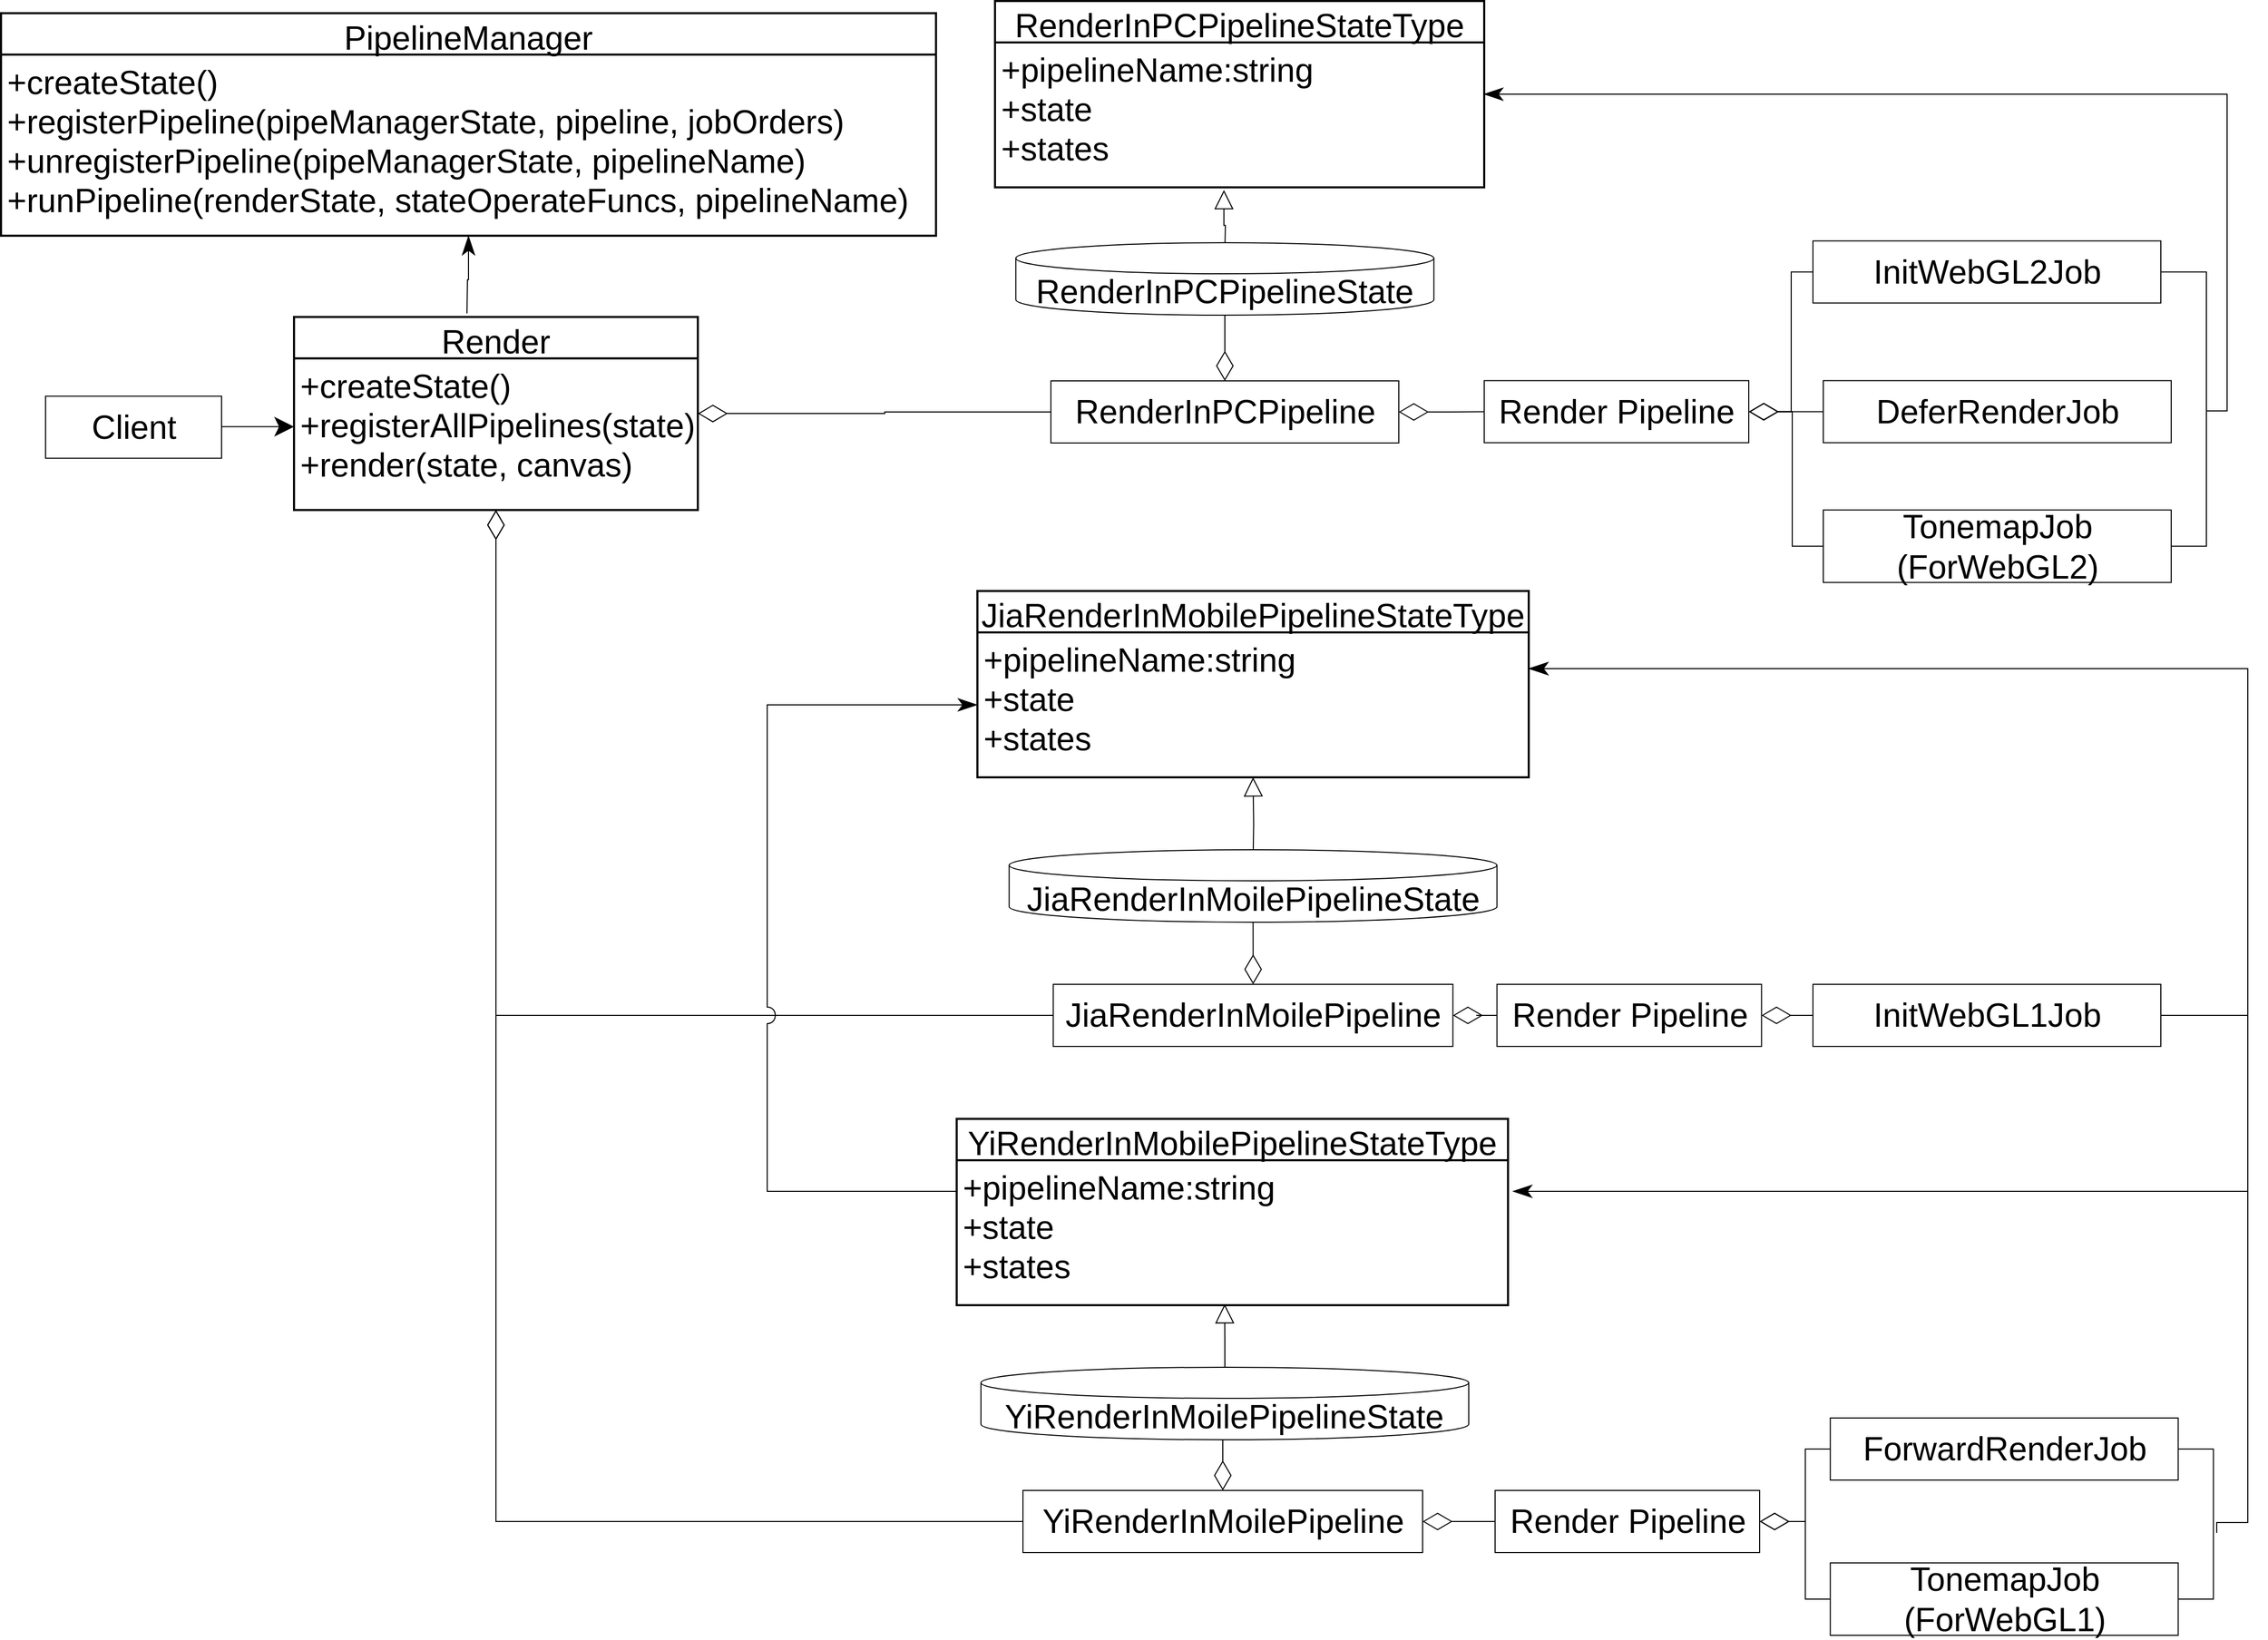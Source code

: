 <mxfile version="14.6.13" type="device"><diagram id="fjQVvlNmNs_deAdkQ_MN" name="第 1 页"><mxGraphModel dx="4784" dy="3089" grid="1" gridSize="10" guides="1" tooltips="1" connect="1" arrows="1" fold="1" page="1" pageScale="1" pageWidth="827" pageHeight="1169" math="0" shadow="0"><root><mxCell id="0"/><mxCell id="1" parent="0"/><mxCell id="AXR2ujIDxFGkD1EkSb9G-5" value="PipelineManager" style="swimlane;childLayout=stackLayout;horizontal=1;startSize=40;horizontalStack=0;rounded=0;fontSize=32;fontStyle=0;strokeWidth=2;resizeParent=0;resizeLast=1;shadow=0;dashed=0;align=center;" parent="1" vertex="1"><mxGeometry x="-330" y="-188.25" width="903" height="215" as="geometry"/></mxCell><mxCell id="AXR2ujIDxFGkD1EkSb9G-6" value="+createState()&#10;+registerPipeline(pipeManagerState, pipeline, jobOrders)&#10;+unregisterPipeline(pipeManagerState, pipelineName)&#10;+runPipeline(renderState, stateOperateFuncs, pipelineName)" style="align=left;strokeColor=none;fillColor=none;spacingLeft=4;fontSize=32;verticalAlign=top;resizable=0;rotatable=0;part=1;" parent="AXR2ujIDxFGkD1EkSb9G-5" vertex="1"><mxGeometry y="40" width="903" height="175" as="geometry"/></mxCell><mxCell id="AXR2ujIDxFGkD1EkSb9G-73" style="edgeStyle=orthogonalEdgeStyle;rounded=0;orthogonalLoop=1;jettySize=auto;html=1;entryX=0;entryY=0.5;entryDx=0;entryDy=0;endArrow=none;endFill=0;startSize=26;endSize=26;startArrow=diamondThin;startFill=0;" parent="1" source="AXR2ujIDxFGkD1EkSb9G-18" target="AXR2ujIDxFGkD1EkSb9G-37" edge="1"><mxGeometry relative="1" as="geometry"/></mxCell><mxCell id="AXR2ujIDxFGkD1EkSb9G-18" value="Render" style="swimlane;childLayout=stackLayout;horizontal=1;startSize=40;horizontalStack=0;rounded=0;fontSize=32;fontStyle=0;strokeWidth=2;resizeParent=0;resizeLast=1;shadow=0;dashed=0;align=center;" parent="1" vertex="1"><mxGeometry x="-47" y="105.25" width="390" height="186.5" as="geometry"/></mxCell><mxCell id="AXR2ujIDxFGkD1EkSb9G-19" value="+createState()&#10;+registerAllPipelines(state)&#10;+render(state, canvas)" style="align=left;strokeColor=none;fillColor=none;spacingLeft=4;fontSize=32;verticalAlign=top;resizable=0;rotatable=0;part=1;" parent="AXR2ujIDxFGkD1EkSb9G-18" vertex="1"><mxGeometry y="40" width="390" height="146.5" as="geometry"/></mxCell><mxCell id="AXR2ujIDxFGkD1EkSb9G-20" style="edgeStyle=orthogonalEdgeStyle;rounded=0;orthogonalLoop=1;jettySize=auto;html=1;fontSize=28;endArrow=classic;endFill=1;startSize=16;endSize=16;" parent="1" source="AXR2ujIDxFGkD1EkSb9G-21" edge="1"><mxGeometry relative="1" as="geometry"><mxPoint x="-47" y="211.25" as="targetPoint"/></mxGeometry></mxCell><mxCell id="AXR2ujIDxFGkD1EkSb9G-21" value="Client" style="html=1;fontSize=32;" parent="1" vertex="1"><mxGeometry x="-287" y="181.75" width="170" height="60" as="geometry"/></mxCell><mxCell id="AXR2ujIDxFGkD1EkSb9G-24" value="RenderInPCPipelineStateType" style="swimlane;childLayout=stackLayout;horizontal=1;startSize=40;horizontalStack=0;rounded=0;fontSize=32;fontStyle=0;strokeWidth=2;resizeParent=0;resizeLast=1;shadow=0;dashed=0;align=center;" parent="1" vertex="1"><mxGeometry x="630" y="-200" width="472.5" height="180" as="geometry"/></mxCell><mxCell id="AXR2ujIDxFGkD1EkSb9G-26" value="+pipelineName:string&#10;+state&#10;+states" style="align=left;strokeColor=none;fillColor=none;spacingLeft=4;fontSize=32;verticalAlign=top;resizable=0;rotatable=0;part=1;" parent="AXR2ujIDxFGkD1EkSb9G-24" vertex="1"><mxGeometry y="40" width="472.5" height="140" as="geometry"/></mxCell><mxCell id="EstlAirbwHtNufHmartv-14" style="edgeStyle=orthogonalEdgeStyle;rounded=0;jumpStyle=none;jumpSize=16;orthogonalLoop=1;jettySize=auto;html=1;entryX=0.5;entryY=1;entryDx=0;entryDy=0;startArrow=diamondThin;startFill=0;endArrow=none;endFill=0;startSize=26;endSize=26;" edge="1" parent="1" source="AXR2ujIDxFGkD1EkSb9G-37"><mxGeometry relative="1" as="geometry"><mxPoint x="852" y="103.5" as="targetPoint"/></mxGeometry></mxCell><mxCell id="EstlAirbwHtNufHmartv-36" style="edgeStyle=orthogonalEdgeStyle;rounded=0;jumpStyle=none;jumpSize=16;orthogonalLoop=1;jettySize=auto;html=1;entryX=0;entryY=0.5;entryDx=0;entryDy=0;startArrow=diamondThin;startFill=0;endArrow=none;endFill=0;startSize=26;endSize=26;" edge="1" parent="1" source="AXR2ujIDxFGkD1EkSb9G-37" target="EstlAirbwHtNufHmartv-35"><mxGeometry relative="1" as="geometry"/></mxCell><mxCell id="AXR2ujIDxFGkD1EkSb9G-37" value="RenderInPCPipeline" style="html=1;fontSize=32;" parent="1" vertex="1"><mxGeometry x="684" y="167" width="336" height="60" as="geometry"/></mxCell><mxCell id="EstlAirbwHtNufHmartv-11" style="edgeStyle=orthogonalEdgeStyle;rounded=0;jumpStyle=none;jumpSize=16;orthogonalLoop=1;jettySize=auto;html=1;entryX=1;entryY=0.5;entryDx=0;entryDy=0;startArrow=none;startFill=0;endArrow=none;endFill=0;startSize=16;endSize=16;" edge="1" parent="1" source="AXR2ujIDxFGkD1EkSb9G-38" target="AXR2ujIDxFGkD1EkSb9G-40"><mxGeometry relative="1" as="geometry"><Array as="points"><mxPoint x="1800" y="62"/><mxPoint x="1800" y="327"/></Array></mxGeometry></mxCell><mxCell id="AXR2ujIDxFGkD1EkSb9G-38" value="InitWebGL2Job" style="html=1;fontSize=32;" parent="1" vertex="1"><mxGeometry x="1420" y="31.75" width="336" height="60" as="geometry"/></mxCell><mxCell id="EstlAirbwHtNufHmartv-12" style="edgeStyle=orthogonalEdgeStyle;rounded=0;jumpStyle=none;jumpSize=16;orthogonalLoop=1;jettySize=auto;html=1;startArrow=none;startFill=0;endArrow=classicThin;endFill=1;startSize=16;endSize=16;" edge="1" parent="1"><mxGeometry relative="1" as="geometry"><mxPoint x="1102" y="-110" as="targetPoint"/><mxPoint x="1800" y="200" as="sourcePoint"/><Array as="points"><mxPoint x="1800" y="196"/><mxPoint x="1820" y="196"/><mxPoint x="1820" y="-110"/></Array></mxGeometry></mxCell><mxCell id="AXR2ujIDxFGkD1EkSb9G-39" value="DeferRenderJob" style="html=1;fontSize=32;" parent="1" vertex="1"><mxGeometry x="1430" y="166.75" width="336" height="60" as="geometry"/></mxCell><mxCell id="AXR2ujIDxFGkD1EkSb9G-40" value="TonemapJob&lt;br&gt;(ForWebGL2)" style="html=1;fontSize=32;" parent="1" vertex="1"><mxGeometry x="1430" y="291.75" width="336" height="70" as="geometry"/></mxCell><mxCell id="AXR2ujIDxFGkD1EkSb9G-41" value="JiaRenderInMobilePipelineStateType" style="swimlane;childLayout=stackLayout;horizontal=1;startSize=40;horizontalStack=0;rounded=0;fontSize=32;fontStyle=0;strokeWidth=2;resizeParent=0;resizeLast=1;shadow=0;dashed=0;align=center;" parent="1" vertex="1"><mxGeometry x="613.01" y="370" width="532.5" height="180" as="geometry"/></mxCell><mxCell id="AXR2ujIDxFGkD1EkSb9G-42" value="+pipelineName:string&#10;+state&#10;+states" style="align=left;strokeColor=none;fillColor=none;spacingLeft=4;fontSize=32;verticalAlign=top;resizable=0;rotatable=0;part=1;" parent="AXR2ujIDxFGkD1EkSb9G-41" vertex="1"><mxGeometry y="40" width="532.5" height="140" as="geometry"/></mxCell><mxCell id="AXR2ujIDxFGkD1EkSb9G-50" value="YiRenderInMobilePipelineStateType" style="swimlane;childLayout=stackLayout;horizontal=1;startSize=40;horizontalStack=0;rounded=0;fontSize=32;fontStyle=0;strokeWidth=2;resizeParent=0;resizeLast=1;shadow=0;dashed=0;align=center;" parent="1" vertex="1"><mxGeometry x="593" y="880" width="532.5" height="180" as="geometry"/></mxCell><mxCell id="AXR2ujIDxFGkD1EkSb9G-51" value="+pipelineName:string&#10;+state&#10;+states" style="align=left;strokeColor=none;fillColor=none;spacingLeft=4;fontSize=32;verticalAlign=top;resizable=0;rotatable=0;part=1;" parent="AXR2ujIDxFGkD1EkSb9G-50" vertex="1"><mxGeometry y="40" width="532.5" height="140" as="geometry"/></mxCell><mxCell id="EstlAirbwHtNufHmartv-18" style="edgeStyle=orthogonalEdgeStyle;rounded=0;jumpStyle=none;jumpSize=16;orthogonalLoop=1;jettySize=auto;html=1;entryX=0.5;entryY=1;entryDx=0;entryDy=0;startArrow=diamondThin;startFill=0;endArrow=none;endFill=0;startSize=26;endSize=26;" edge="1" parent="1" source="AXR2ujIDxFGkD1EkSb9G-55"><mxGeometry relative="1" as="geometry"><mxPoint x="879.255" y="690" as="targetPoint"/></mxGeometry></mxCell><mxCell id="EstlAirbwHtNufHmartv-41" style="edgeStyle=orthogonalEdgeStyle;rounded=0;jumpSize=16;orthogonalLoop=1;jettySize=auto;html=1;entryX=0;entryY=0.5;entryDx=0;entryDy=0;startArrow=diamondThin;startFill=0;endArrow=none;endFill=0;startSize=26;endSize=26;" edge="1" parent="1" source="AXR2ujIDxFGkD1EkSb9G-55" target="EstlAirbwHtNufHmartv-40"><mxGeometry relative="1" as="geometry"/></mxCell><mxCell id="AXR2ujIDxFGkD1EkSb9G-55" value="JiaRenderInMoilePipeline" style="html=1;fontSize=32;" parent="1" vertex="1"><mxGeometry x="686.25" y="750" width="386" height="60" as="geometry"/></mxCell><mxCell id="AXR2ujIDxFGkD1EkSb9G-65" style="edgeStyle=orthogonalEdgeStyle;rounded=0;orthogonalLoop=1;jettySize=auto;html=1;endArrow=classicThin;endFill=1;startSize=16;endSize=16;exitX=1;exitY=0.5;exitDx=0;exitDy=0;entryX=1;entryY=0.25;entryDx=0;entryDy=0;" parent="1" source="AXR2ujIDxFGkD1EkSb9G-56" edge="1" target="AXR2ujIDxFGkD1EkSb9G-42"><mxGeometry relative="1" as="geometry"><mxPoint x="1140" y="510" as="targetPoint"/><Array as="points"><mxPoint x="1840" y="780"/><mxPoint x="1840" y="445"/></Array></mxGeometry></mxCell><mxCell id="AXR2ujIDxFGkD1EkSb9G-56" value="InitWebGL1Job" style="html=1;fontSize=32;" parent="1" vertex="1"><mxGeometry x="1420" y="750" width="336" height="60" as="geometry"/></mxCell><mxCell id="EstlAirbwHtNufHmartv-5" style="edgeStyle=orthogonalEdgeStyle;rounded=0;jumpStyle=arc;jumpSize=26;orthogonalLoop=1;jettySize=auto;html=1;startArrow=none;startFill=0;endArrow=classicThin;endFill=1;startSize=16;endSize=16;" edge="1" parent="1"><mxGeometry relative="1" as="geometry"><mxPoint x="1840" y="950" as="sourcePoint"/><mxPoint x="1130" y="950" as="targetPoint"/><Array as="points"><mxPoint x="1709" y="950"/><mxPoint x="1109" y="950"/></Array></mxGeometry></mxCell><mxCell id="EstlAirbwHtNufHmartv-10" style="edgeStyle=orthogonalEdgeStyle;rounded=0;jumpStyle=none;jumpSize=16;orthogonalLoop=1;jettySize=auto;html=1;startArrow=none;startFill=0;endArrow=none;endFill=0;startSize=16;endSize=16;entryX=1;entryY=0.5;entryDx=0;entryDy=0;" edge="1" parent="1" source="AXR2ujIDxFGkD1EkSb9G-57" target="AXR2ujIDxFGkD1EkSb9G-60"><mxGeometry relative="1" as="geometry"><mxPoint x="1776.75" y="1339" as="targetPoint"/><Array as="points"><mxPoint x="1806.75" y="1199"/><mxPoint x="1806.75" y="1344"/></Array></mxGeometry></mxCell><mxCell id="AXR2ujIDxFGkD1EkSb9G-57" value="ForwardRenderJob" style="html=1;fontSize=32;" parent="1" vertex="1"><mxGeometry x="1436.75" y="1169" width="336" height="60" as="geometry"/></mxCell><mxCell id="EstlAirbwHtNufHmartv-22" style="edgeStyle=orthogonalEdgeStyle;rounded=0;jumpStyle=none;jumpSize=16;orthogonalLoop=1;jettySize=auto;html=1;entryX=0.5;entryY=1;entryDx=0;entryDy=0;startArrow=diamondThin;startFill=0;endArrow=none;endFill=0;startSize=26;endSize=26;" edge="1" parent="1" source="AXR2ujIDxFGkD1EkSb9G-59"><mxGeometry relative="1" as="geometry"><mxPoint x="850" y="1190" as="targetPoint"/></mxGeometry></mxCell><mxCell id="EstlAirbwHtNufHmartv-44" style="edgeStyle=orthogonalEdgeStyle;rounded=0;jumpSize=16;orthogonalLoop=1;jettySize=auto;html=1;startArrow=diamondThin;startFill=0;endArrow=none;endFill=0;startSize=26;endSize=26;" edge="1" parent="1" source="AXR2ujIDxFGkD1EkSb9G-59" target="EstlAirbwHtNufHmartv-43"><mxGeometry relative="1" as="geometry"/></mxCell><mxCell id="AXR2ujIDxFGkD1EkSb9G-59" value="YiRenderInMoilePipeline" style="html=1;fontSize=32;" parent="1" vertex="1"><mxGeometry x="657" y="1239" width="386" height="60" as="geometry"/></mxCell><mxCell id="EstlAirbwHtNufHmartv-4" style="edgeStyle=orthogonalEdgeStyle;rounded=0;jumpStyle=none;jumpSize=26;orthogonalLoop=1;jettySize=auto;html=1;entryX=1;entryY=0.25;entryDx=0;entryDy=0;startArrow=none;startFill=0;endArrow=classicThin;endFill=1;startSize=16;endSize=16;" edge="1" parent="1" target="AXR2ujIDxFGkD1EkSb9G-42"><mxGeometry relative="1" as="geometry"><mxPoint x="1810" y="1280" as="sourcePoint"/><Array as="points"><mxPoint x="1810" y="1270"/><mxPoint x="1840" y="1270"/><mxPoint x="1840" y="445"/></Array></mxGeometry></mxCell><mxCell id="AXR2ujIDxFGkD1EkSb9G-60" value="TonemapJob&lt;br&gt;(ForWebGL1)" style="html=1;fontSize=32;" parent="1" vertex="1"><mxGeometry x="1436.75" y="1309" width="336" height="70" as="geometry"/></mxCell><mxCell id="AXR2ujIDxFGkD1EkSb9G-74" style="edgeStyle=orthogonalEdgeStyle;rounded=0;orthogonalLoop=1;jettySize=auto;html=1;entryX=0;entryY=0.5;entryDx=0;entryDy=0;endArrow=none;endFill=0;startSize=26;endSize=26;startArrow=diamondThin;startFill=0;jumpStyle=arc;jumpSize=26;" parent="1" source="AXR2ujIDxFGkD1EkSb9G-19" target="AXR2ujIDxFGkD1EkSb9G-55" edge="1"><mxGeometry relative="1" as="geometry"><Array as="points"><mxPoint x="148" y="780"/></Array></mxGeometry></mxCell><mxCell id="AXR2ujIDxFGkD1EkSb9G-75" style="edgeStyle=orthogonalEdgeStyle;rounded=0;orthogonalLoop=1;jettySize=auto;html=1;entryX=0;entryY=0.5;entryDx=0;entryDy=0;endArrow=none;endFill=0;startSize=26;endSize=26;startArrow=diamondThin;startFill=0;jumpStyle=arc;jumpSize=26;exitX=0.5;exitY=1;exitDx=0;exitDy=0;" parent="1" source="AXR2ujIDxFGkD1EkSb9G-19" target="AXR2ujIDxFGkD1EkSb9G-59" edge="1"><mxGeometry relative="1" as="geometry"><Array as="points"><mxPoint x="148" y="1269"/></Array></mxGeometry></mxCell><mxCell id="AXR2ujIDxFGkD1EkSb9G-76" style="edgeStyle=orthogonalEdgeStyle;rounded=0;orthogonalLoop=1;jettySize=auto;html=1;endArrow=classicThin;endFill=1;startSize=16;endSize=16;" parent="1" target="AXR2ujIDxFGkD1EkSb9G-6" edge="1"><mxGeometry relative="1" as="geometry"><mxPoint x="120" y="101.75" as="sourcePoint"/></mxGeometry></mxCell><mxCell id="EstlAirbwHtNufHmartv-7" style="edgeStyle=orthogonalEdgeStyle;rounded=0;jumpStyle=arc;jumpSize=16;orthogonalLoop=1;jettySize=auto;html=1;entryX=0;entryY=0.5;entryDx=0;entryDy=0;startArrow=none;startFill=0;endArrow=classicThin;endFill=1;startSize=16;endSize=16;exitX=0;exitY=0.5;exitDx=0;exitDy=0;" edge="1" parent="1" source="AXR2ujIDxFGkD1EkSb9G-51" target="AXR2ujIDxFGkD1EkSb9G-42"><mxGeometry relative="1" as="geometry"><Array as="points"><mxPoint x="577" y="950"/><mxPoint x="410" y="950"/><mxPoint x="410" y="540"/></Array></mxGeometry></mxCell><mxCell id="EstlAirbwHtNufHmartv-15" style="edgeStyle=orthogonalEdgeStyle;rounded=0;jumpStyle=none;jumpSize=16;orthogonalLoop=1;jettySize=auto;html=1;entryX=0.468;entryY=1.019;entryDx=0;entryDy=0;entryPerimeter=0;startArrow=none;startFill=0;endArrow=block;endFill=0;startSize=16;endSize=16;" edge="1" parent="1" target="AXR2ujIDxFGkD1EkSb9G-26"><mxGeometry relative="1" as="geometry"><mxPoint x="852" y="43.5" as="sourcePoint"/></mxGeometry></mxCell><mxCell id="EstlAirbwHtNufHmartv-19" style="edgeStyle=orthogonalEdgeStyle;rounded=0;jumpStyle=none;jumpSize=16;orthogonalLoop=1;jettySize=auto;html=1;startArrow=none;startFill=0;endArrow=block;endFill=0;startSize=16;endSize=16;" edge="1" parent="1" target="AXR2ujIDxFGkD1EkSb9G-42"><mxGeometry relative="1" as="geometry"><mxPoint x="879.286" y="630" as="sourcePoint"/></mxGeometry></mxCell><mxCell id="EstlAirbwHtNufHmartv-23" style="edgeStyle=orthogonalEdgeStyle;rounded=0;jumpStyle=none;jumpSize=16;orthogonalLoop=1;jettySize=auto;html=1;entryX=0.486;entryY=0.993;entryDx=0;entryDy=0;entryPerimeter=0;startArrow=none;startFill=0;endArrow=block;endFill=0;startSize=16;endSize=16;exitX=0.5;exitY=0;exitDx=0;exitDy=0;exitPerimeter=0;" edge="1" parent="1" source="EstlAirbwHtNufHmartv-32" target="AXR2ujIDxFGkD1EkSb9G-51"><mxGeometry relative="1" as="geometry"><mxPoint x="850" y="1130" as="sourcePoint"/></mxGeometry></mxCell><mxCell id="EstlAirbwHtNufHmartv-30" value="&lt;span style=&quot;font-size: 32px&quot;&gt;RenderInPCPipelineState&lt;/span&gt;" style="shape=cylinder3;whiteSpace=wrap;html=1;boundedLbl=1;backgroundOutline=1;size=15;" vertex="1" parent="1"><mxGeometry x="650.13" y="33.5" width="403.75" height="70" as="geometry"/></mxCell><mxCell id="EstlAirbwHtNufHmartv-31" value="&lt;span style=&quot;font-size: 32px&quot;&gt;JiaRenderInMoilePipelineState&lt;/span&gt;" style="shape=cylinder3;whiteSpace=wrap;html=1;boundedLbl=1;backgroundOutline=1;size=15;" vertex="1" parent="1"><mxGeometry x="643.68" y="620" width="471.13" height="70" as="geometry"/></mxCell><mxCell id="EstlAirbwHtNufHmartv-32" value="&lt;span style=&quot;font-size: 32px&quot;&gt;YiRenderInMoilePipelineState&lt;/span&gt;" style="shape=cylinder3;whiteSpace=wrap;html=1;boundedLbl=1;backgroundOutline=1;size=15;" vertex="1" parent="1"><mxGeometry x="616.44" y="1120" width="471.13" height="70" as="geometry"/></mxCell><mxCell id="EstlAirbwHtNufHmartv-37" style="edgeStyle=orthogonalEdgeStyle;rounded=0;jumpSize=16;orthogonalLoop=1;jettySize=auto;html=1;entryX=0;entryY=0.5;entryDx=0;entryDy=0;startArrow=diamondThin;startFill=0;endArrow=none;endFill=0;startSize=26;endSize=26;" edge="1" parent="1" source="EstlAirbwHtNufHmartv-35" target="AXR2ujIDxFGkD1EkSb9G-39"><mxGeometry relative="1" as="geometry"/></mxCell><mxCell id="EstlAirbwHtNufHmartv-38" style="edgeStyle=orthogonalEdgeStyle;rounded=0;jumpSize=16;orthogonalLoop=1;jettySize=auto;html=1;entryX=0;entryY=0.5;entryDx=0;entryDy=0;startArrow=diamondThin;startFill=0;endArrow=none;endFill=0;startSize=26;endSize=26;" edge="1" parent="1" source="EstlAirbwHtNufHmartv-35" target="AXR2ujIDxFGkD1EkSb9G-38"><mxGeometry relative="1" as="geometry"><Array as="points"><mxPoint x="1399" y="197"/><mxPoint x="1399" y="62"/></Array></mxGeometry></mxCell><mxCell id="EstlAirbwHtNufHmartv-39" style="edgeStyle=orthogonalEdgeStyle;rounded=0;jumpSize=16;orthogonalLoop=1;jettySize=auto;html=1;entryX=0;entryY=0.5;entryDx=0;entryDy=0;startArrow=diamondThin;startFill=0;endArrow=none;endFill=0;startSize=26;endSize=26;" edge="1" parent="1" source="EstlAirbwHtNufHmartv-35" target="AXR2ujIDxFGkD1EkSb9G-40"><mxGeometry relative="1" as="geometry"><Array as="points"><mxPoint x="1400" y="197"/><mxPoint x="1400" y="327"/></Array></mxGeometry></mxCell><mxCell id="EstlAirbwHtNufHmartv-35" value="Render Pipeline" style="html=1;fontSize=32;" vertex="1" parent="1"><mxGeometry x="1102.5" y="166.75" width="255.51" height="60" as="geometry"/></mxCell><mxCell id="EstlAirbwHtNufHmartv-42" style="edgeStyle=orthogonalEdgeStyle;rounded=0;jumpSize=16;orthogonalLoop=1;jettySize=auto;html=1;entryX=0;entryY=0.5;entryDx=0;entryDy=0;startArrow=diamondThin;startFill=0;endArrow=none;endFill=0;startSize=26;endSize=26;" edge="1" parent="1" source="EstlAirbwHtNufHmartv-40" target="AXR2ujIDxFGkD1EkSb9G-56"><mxGeometry relative="1" as="geometry"/></mxCell><mxCell id="EstlAirbwHtNufHmartv-40" value="Render Pipeline" style="html=1;fontSize=32;" vertex="1" parent="1"><mxGeometry x="1114.81" y="750" width="255.51" height="60" as="geometry"/></mxCell><mxCell id="EstlAirbwHtNufHmartv-45" style="edgeStyle=orthogonalEdgeStyle;rounded=0;jumpSize=16;orthogonalLoop=1;jettySize=auto;html=1;entryX=0;entryY=0.5;entryDx=0;entryDy=0;startArrow=diamondThin;startFill=0;endArrow=none;endFill=0;startSize=26;endSize=26;" edge="1" parent="1" source="EstlAirbwHtNufHmartv-43" target="AXR2ujIDxFGkD1EkSb9G-57"><mxGeometry relative="1" as="geometry"/></mxCell><mxCell id="EstlAirbwHtNufHmartv-46" style="edgeStyle=orthogonalEdgeStyle;rounded=0;jumpSize=16;orthogonalLoop=1;jettySize=auto;html=1;entryX=0;entryY=0.5;entryDx=0;entryDy=0;startArrow=diamondThin;startFill=0;endArrow=none;endFill=0;startSize=26;endSize=26;" edge="1" parent="1" source="EstlAirbwHtNufHmartv-43" target="AXR2ujIDxFGkD1EkSb9G-60"><mxGeometry relative="1" as="geometry"/></mxCell><mxCell id="EstlAirbwHtNufHmartv-43" value="Render Pipeline" style="html=1;fontSize=32;" vertex="1" parent="1"><mxGeometry x="1113" y="1239" width="255.51" height="60" as="geometry"/></mxCell></root></mxGraphModel></diagram></mxfile>